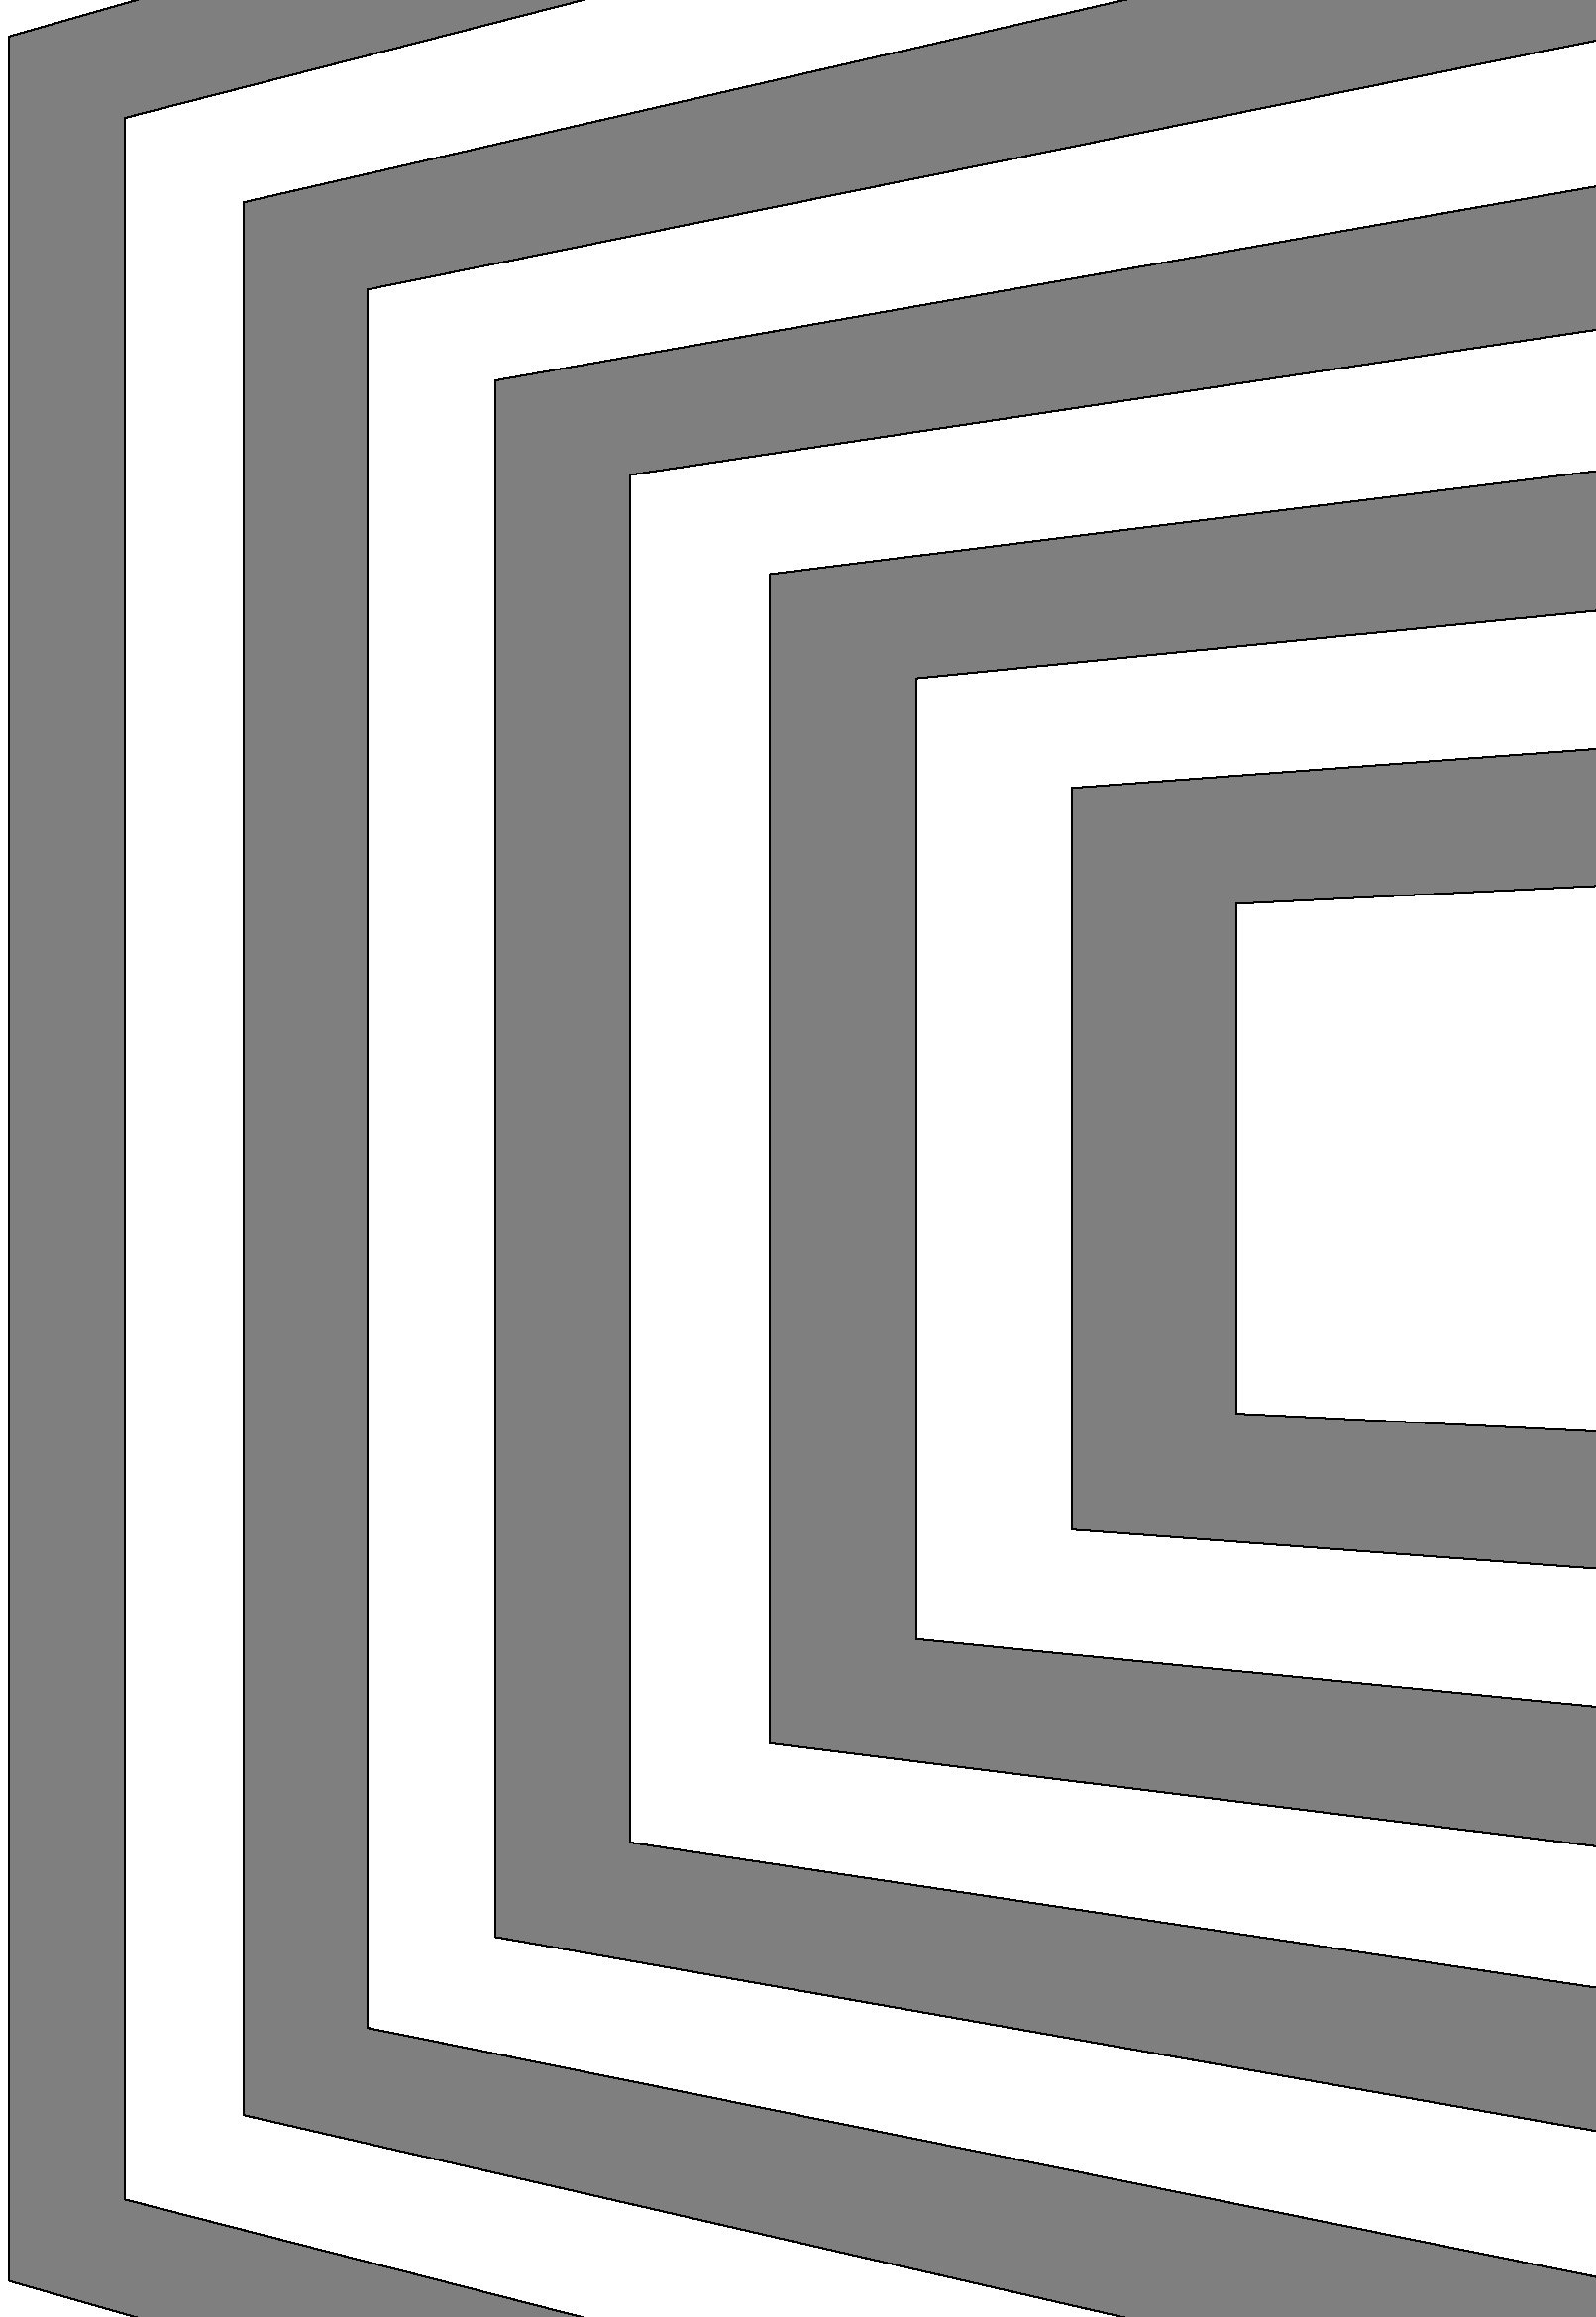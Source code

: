 def tand(expr x)= sind(x)/cosd(x) enddef;
def halfsquareprojected(expr d, alpha) =
  (0,d*tand(alpha))--(d*tand(alpha)/(1+tand(alpha))*(-sqrt(2),1))--(d*tand(alpha)/(1+tand(alpha))*(-sqrt(2),-1))--(0,-d*tand(alpha))
enddef;
    
distance := 50cm;
paperwidth := 210mm;
paperheight := 297mm;

beginfig(1)
path p[];
for alpha= 1 upto 9:
  p0:=halfsquareprojected(distance,alpha*4);
  p1:=halfsquareprojected(distance,alpha*4+2);
  p2:=(0,0)--(0,distance);
  p3:=(0,-distance)--(0,0);
  p5:=buildcycle(p2,p0,p3,reverse p1);
  pickup pencircle scaled 0.5;
  fill p5 shifted (paperwidth, paperheight/2) withcolor 0.5*white;
  draw p5 shifted (paperwidth, paperheight/2);
endfor;
endfig;
end

